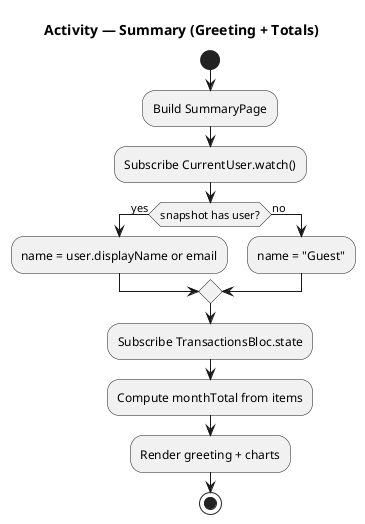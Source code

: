 @startuml
title Activity — Summary (Greeting + Totals)

start
:Build SummaryPage;
:Subscribe CurrentUser.watch();
if (snapshot has user?) then (yes)
  :name = user.displayName or email;
else (no)
  :name = "Guest";
endif
:Subscribe TransactionsBloc.state;
:Compute monthTotal from items;
:Render greeting + charts;

stop
@enduml
